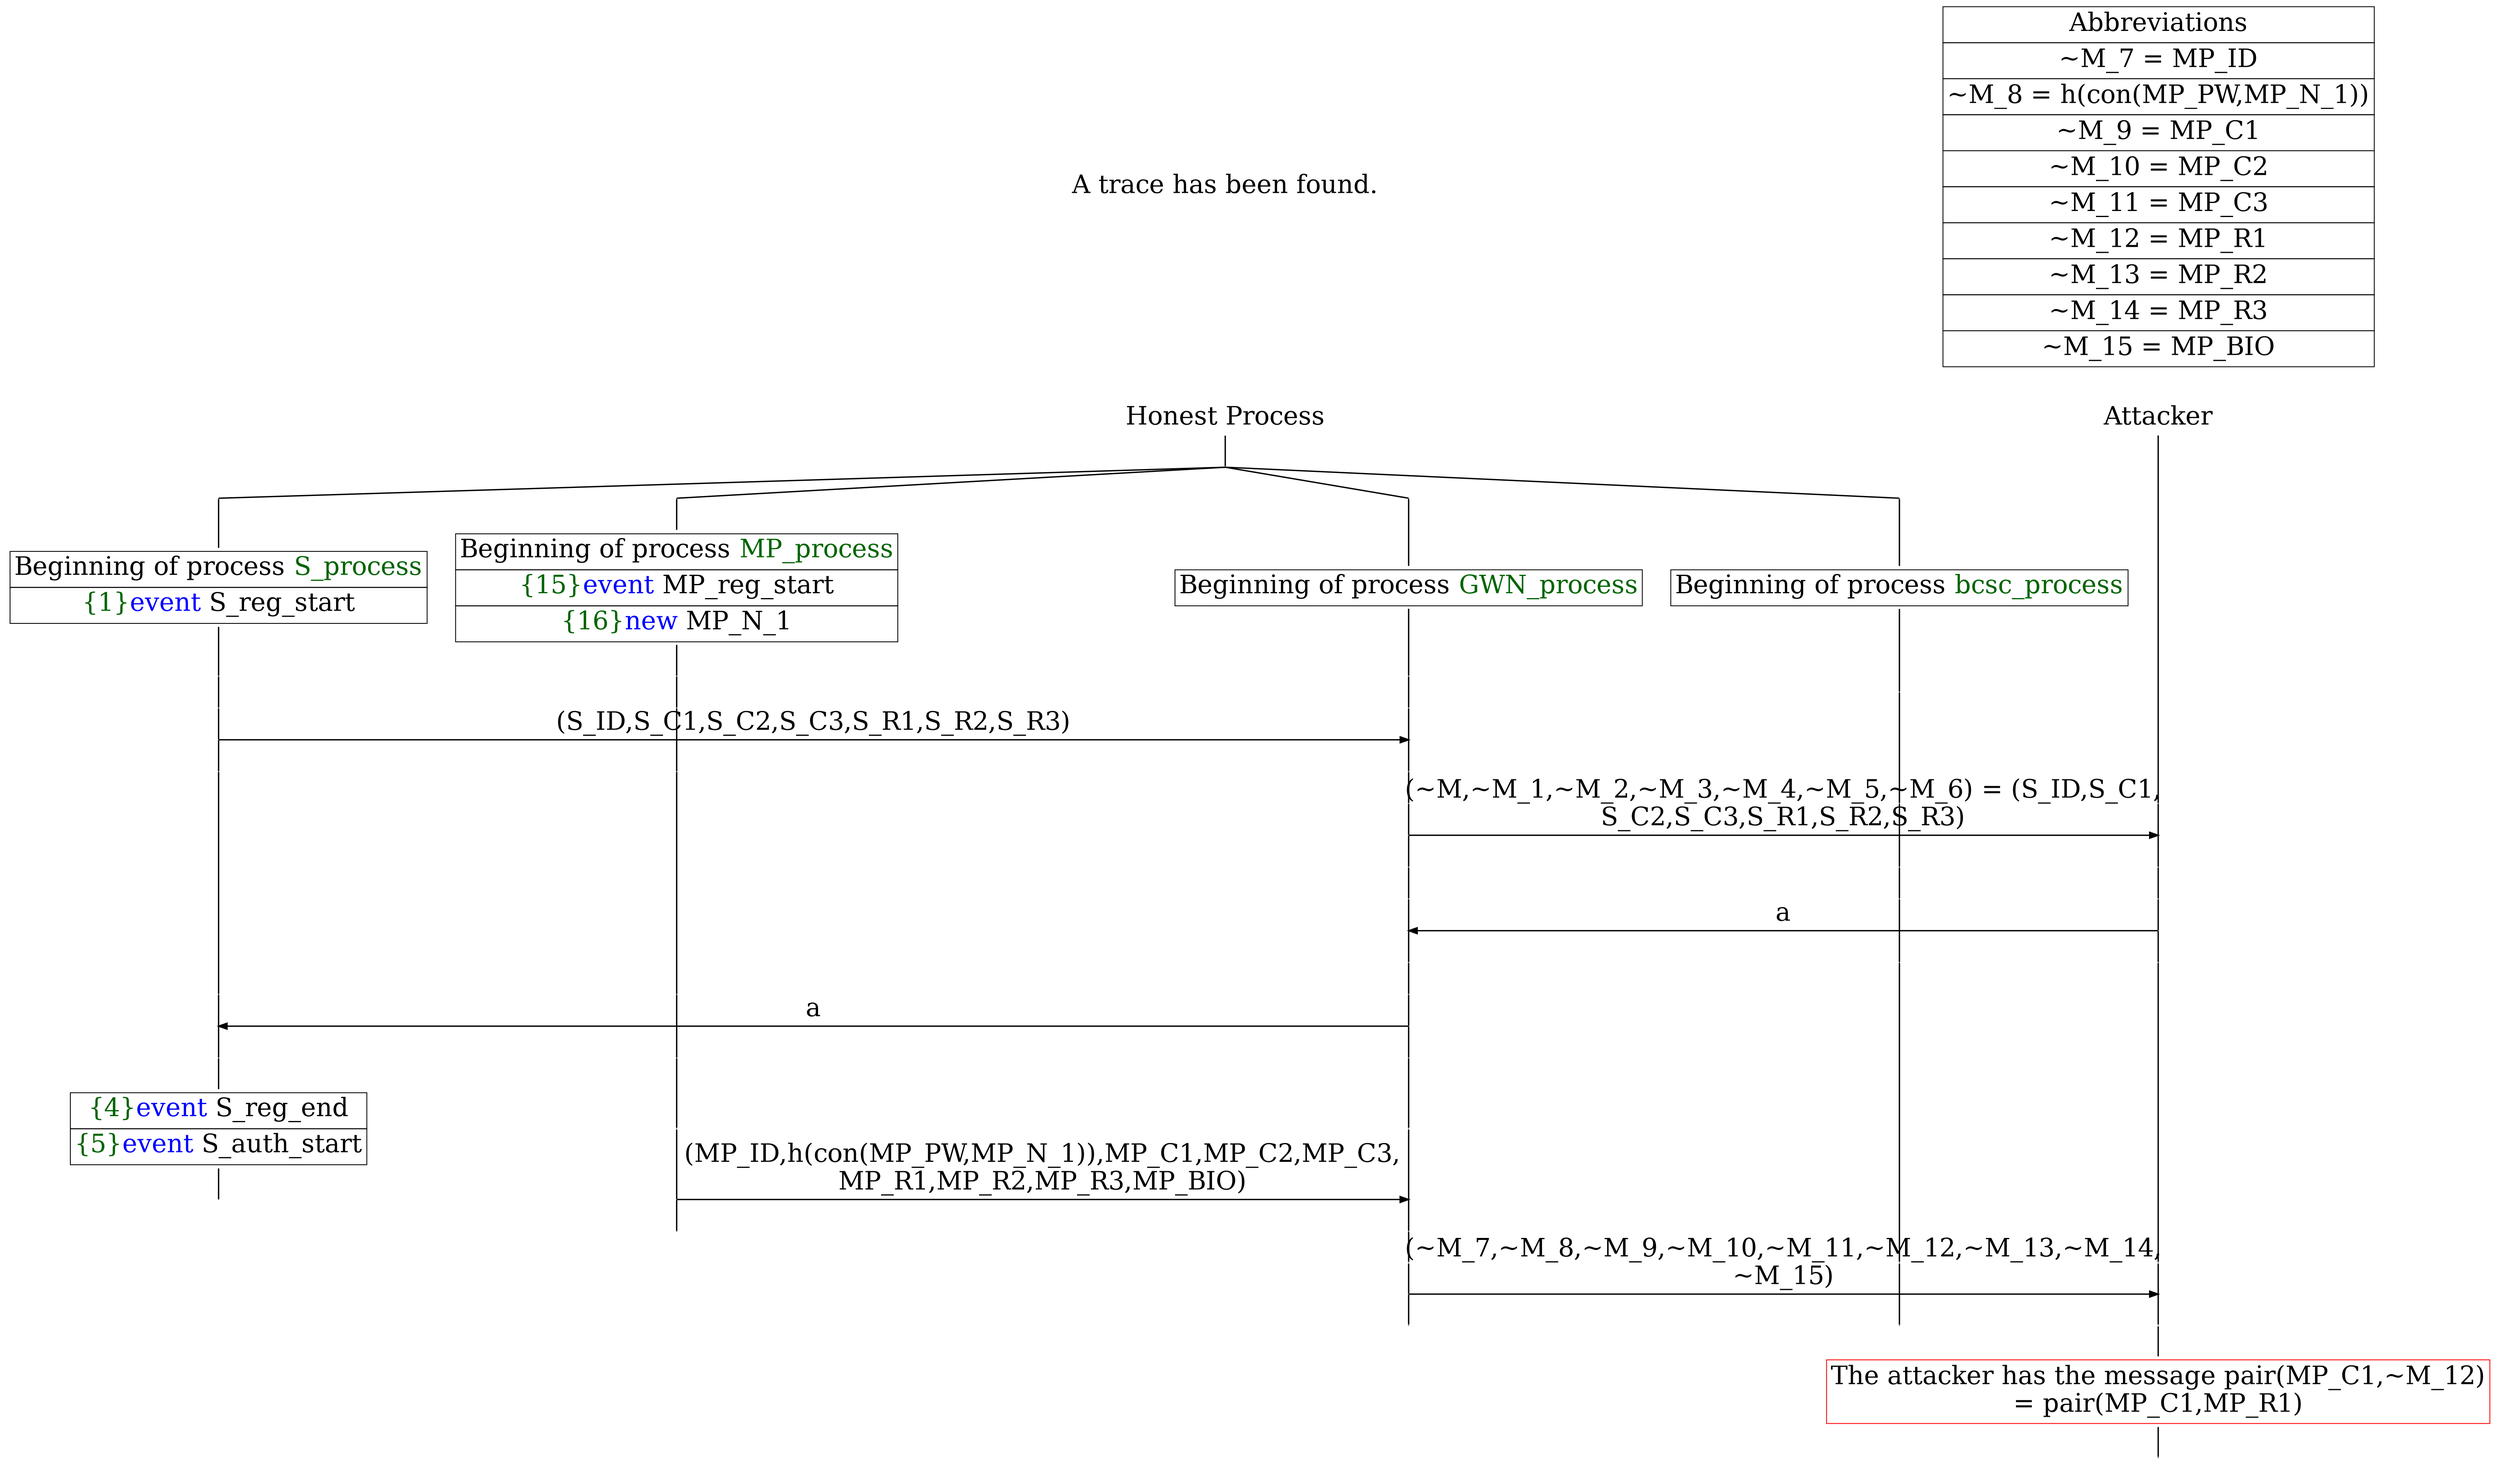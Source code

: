 digraph {
graph [ordering = out]
edge [arrowhead = none, penwidth = 1.6, fontsize = 30]
node [shape = point, width = 0, height = 0, fontsize = 30]
Trace [label = <A trace has been found.<br/>
>, shape = plaintext]
P0__0 [label = "Honest Process", shape = plaintext]
P__0 [label = "Attacker", shape = plaintext]
Trace -> P0__0 [label = "", style = invisible, weight = 100]{rank = same; P0__0 P__0}
P0__0 -> P0__1 [label = <>, weight = 100]
/*RPar */
P0__1 -> P0_3__1 [label = <>]
P0__1 -> P0_2__1 [label = <>]
P0__1 -> P0_1__1 [label = <>]
P0__1 -> P0_0__1 [label = <>]
P0__1 [label = "", fixedsize = false, width = 0, height = 0, shape = none]
{rank = same; P0_0__1 P0_1__1 P0_2__1 P0_3__1}
P0_0__1 -> P0_0__2 [label = <>, weight = 100]
P0_0__2 [shape = plaintext, label = <<TABLE BORDER="0" CELLBORDER="1" CELLSPACING="0" CELLPADDING="4"> <TR><TD>Beginning of process <FONT COLOR="darkgreen">bcsc_process</FONT></TD></TR></TABLE>>]
P0_0__2 -> P0_0__3 [label = <>, weight = 100]
P0_1__1 -> P0_1__2 [label = <>, weight = 100]
P0_1__2 [shape = plaintext, label = <<TABLE BORDER="0" CELLBORDER="1" CELLSPACING="0" CELLPADDING="4"> <TR><TD>Beginning of process <FONT COLOR="darkgreen">GWN_process</FONT></TD></TR></TABLE>>]
P0_1__2 -> P0_1__3 [label = <>, weight = 100]
P0_2__1 -> P0_2__2 [label = <>, weight = 100]
P0_2__2 [shape = plaintext, label = <<TABLE BORDER="0" CELLBORDER="1" CELLSPACING="0" CELLPADDING="4"> <TR><TD>Beginning of process <FONT COLOR="darkgreen">MP_process</FONT></TD></TR><TR><TD><FONT COLOR="darkgreen">{15}</FONT><FONT COLOR="blue">event</FONT> MP_reg_start</TD></TR><TR><TD><FONT COLOR="darkgreen">{16}</FONT><FONT COLOR="blue">new </FONT>MP_N_1</TD></TR></TABLE>>]
P0_2__2 -> P0_2__3 [label = <>, weight = 100]
P0_3__1 -> P0_3__2 [label = <>, weight = 100]
P0_3__2 [shape = plaintext, label = <<TABLE BORDER="0" CELLBORDER="1" CELLSPACING="0" CELLPADDING="4"> <TR><TD>Beginning of process <FONT COLOR="darkgreen">S_process</FONT></TD></TR><TR><TD><FONT COLOR="darkgreen">{1}</FONT><FONT COLOR="blue">event</FONT> S_reg_start</TD></TR></TABLE>>]
P0_3__2 -> P0_3__3 [label = <>, weight = 100]
P0_3__3 -> P0_3__4 [label = <>, weight = 100]
P0_2__3 -> P0_2__4 [label = <>, weight = 100]
P0_1__3 -> P0_1__4 [label = <>, weight = 100]
{rank = same; P0_1__4 P0_2__4 P0_3__4}
P0_3__4 -> P0_3__5 [label = <>, weight = 100]
P0_1__4 -> P0_1__5 [label = <>, weight = 100]
{rank = same; P0_1__5 P0_3__5}
P0_3__5 -> P0_1__5 [label = <(S_ID,S_C1,S_C2,S_C3,S_R1,S_R2,S_R3)>, arrowhead = normal]
P0_3__5 -> P0_3__6 [label = <>, weight = 100]
P0_2__4 -> P0_2__5 [label = <>, weight = 100]
P0_1__5 -> P0_1__6 [label = <>, weight = 100]
{rank = same; P0_1__6 P0_2__5 P0_3__6}
P0_1__6 -> P0_1__7 [label = <>, weight = 100]
P0_0__3 -> P0_0__4 [label = <>, weight = 100]
P__0 -> P__1 [label = <>, weight = 100]
{rank = same; P__1 P0_0__4 P0_1__7}
P0_1__7 -> P0_1__8 [label = <>, weight = 100]
P__1 -> P__2 [label = <>, weight = 100]
{rank = same; P__2 P0_1__8}
P0_1__8 -> P__2 [label = <(~M,~M_1,~M_2,~M_3,~M_4,~M_5,~M_6) = (S_ID,S_C1,<br/>
S_C2,S_C3,S_R1,S_R2,S_R3)>, arrowhead = normal]
P0_1__8 -> P0_1__9 [label = <>, weight = 100]
P0_0__4 -> P0_0__5 [label = <>, weight = 100]
P__2 -> P__3 [label = <>, weight = 100]
{rank = same; P__3 P0_0__5 P0_1__9}
P0_1__9 -> P0_1__10 [label = <>, weight = 100]
P0_0__5 -> P0_0__6 [label = <>, weight = 100]
P__3 -> P__4 [label = <>, weight = 100]
{rank = same; P__4 P0_0__6 P0_1__10}
P0_1__10 -> P0_1__11 [label = <>, weight = 100]
P__4 -> P__5 [label = <>, weight = 100]
{rank = same; P__5 P0_1__11}
P0_1__11 -> P__5 [label = <a>, dir = back, arrowhead = normal]
P0_1__11 -> P0_1__12 [label = <>, weight = 100]
P0_0__6 -> P0_0__7 [label = <>, weight = 100]
P__5 -> P__6 [label = <>, weight = 100]
{rank = same; P__6 P0_0__7 P0_1__12}
P0_3__6 -> P0_3__7 [label = <>, weight = 100]
P0_2__5 -> P0_2__6 [label = <>, weight = 100]
P0_1__12 -> P0_1__13 [label = <>, weight = 100]
{rank = same; P0_1__13 P0_2__6 P0_3__7}
P0_3__7 -> P0_3__8 [label = <>, weight = 100]
P0_1__13 -> P0_1__14 [label = <>, weight = 100]
{rank = same; P0_1__14 P0_3__8}
P0_3__8 -> P0_1__14 [label = <a>, dir = back, arrowhead = normal]
P0_3__8 -> P0_3__9 [label = <>, weight = 100]
P0_2__6 -> P0_2__7 [label = <>, weight = 100]
P0_1__14 -> P0_1__15 [label = <>, weight = 100]
{rank = same; P0_1__15 P0_2__7 P0_3__9}
P0_3__9 -> P0_3__10 [label = <>, weight = 100]
P0_3__10 [shape = plaintext, label = <<TABLE BORDER="0" CELLBORDER="1" CELLSPACING="0" CELLPADDING="4"> <TR><TD><FONT COLOR="darkgreen">{4}</FONT><FONT COLOR="blue">event</FONT> S_reg_end</TD></TR><TR><TD><FONT COLOR="darkgreen">{5}</FONT><FONT COLOR="blue">event</FONT> S_auth_start</TD></TR></TABLE>>]
P0_3__10 -> P0_3__11 [label = <>, weight = 100]
P0_2__7 -> P0_2__8 [label = <>, weight = 100]
P0_1__15 -> P0_1__16 [label = <>, weight = 100]
{rank = same; P0_1__16 P0_2__8}
P0_2__8 -> P0_2__9 [label = <>, weight = 100]
P0_1__16 -> P0_1__17 [label = <>, weight = 100]
{rank = same; P0_1__17 P0_2__9}
P0_2__9 -> P0_1__17 [label = <(MP_ID,h(con(MP_PW,MP_N_1)),MP_C1,MP_C2,MP_C3,<br/>
MP_R1,MP_R2,MP_R3,MP_BIO)>, arrowhead = normal]
P0_2__9 -> P0_2__10 [label = <>, weight = 100]
P0_1__17 -> P0_1__18 [label = <>, weight = 100]
{rank = same; P0_1__18 P0_2__10}
P0_1__18 -> P0_1__19 [label = <>, weight = 100]
P0_0__7 -> P0_0__8 [label = <>, weight = 100]
P__6 -> P__7 [label = <>, weight = 100]
{rank = same; P__7 P0_0__8 P0_1__19}
P0_1__19 -> P0_1__20 [label = <>, weight = 100]
P__7 -> P__8 [label = <>, weight = 100]
{rank = same; P__8 P0_1__20}
P0_1__20 -> P__8 [label = <(~M_7,~M_8,~M_9,~M_10,~M_11,~M_12,~M_13,~M_14,<br/>
~M_15)>, arrowhead = normal]
P0_1__20 -> P0_1__21 [label = <>, weight = 100]
P0_0__8 -> P0_0__9 [label = <>, weight = 100]
P__8 -> P__9 [label = <>, weight = 100]
{rank = same; P__9 P0_0__9 P0_1__21}
P__9 -> P__10 [label = <>, weight = 100]
P__10 [color = red, shape = plaintext, label = <<TABLE BORDER="0" CELLBORDER="1" CELLSPACING="0" CELLPADDING="4"> <TR><TD>The attacker has the message pair(MP_C1,~M_12)<br/>
= pair(MP_C1,MP_R1)</TD></TR></TABLE>>]
P__10 -> P__11 [label = <>, weight = 100]
Abbrev [shape = plaintext, label = <<TABLE BORDER="0" CELLBORDER="1" CELLSPACING="0" CELLPADDING="4"><TR> <TD> Abbreviations </TD></TR><TR><TD>~M_7 = MP_ID</TD></TR><TR><TD>~M_8 = h(con(MP_PW,MP_N_1))</TD></TR><TR><TD>~M_9 = MP_C1</TD></TR><TR><TD>~M_10 = MP_C2</TD></TR><TR><TD>~M_11 = MP_C3</TD></TR><TR><TD>~M_12 = MP_R1</TD></TR><TR><TD>~M_13 = MP_R2</TD></TR><TR><TD>~M_14 = MP_R3</TD></TR><TR><TD>~M_15 = MP_BIO</TD></TR></TABLE>>]Abbrev -> P__0 [style = invisible, weight =100]}